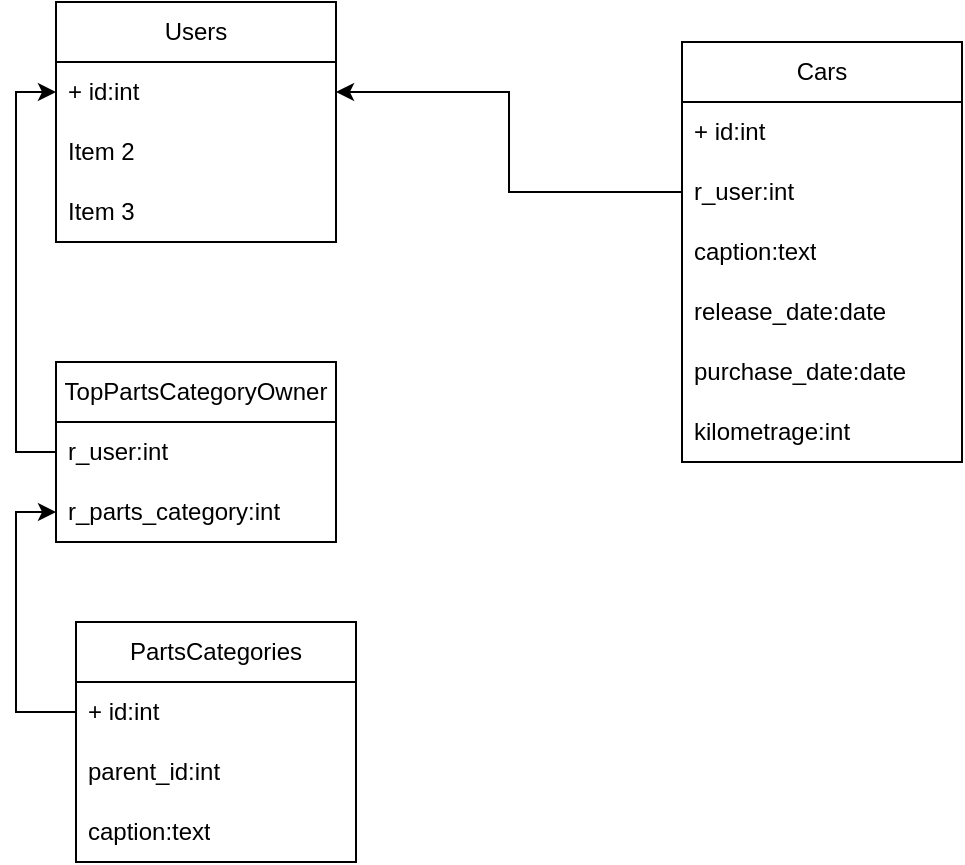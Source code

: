 <mxfile version="21.1.8" type="github">
  <diagram name="Page-1" id="efa7a0a1-bf9b-a30e-e6df-94a7791c09e9">
    <mxGraphModel dx="1434" dy="796" grid="1" gridSize="10" guides="1" tooltips="1" connect="1" arrows="1" fold="1" page="1" pageScale="1" pageWidth="826" pageHeight="1169" background="none" math="0" shadow="0">
      <root>
        <mxCell id="0" />
        <mxCell id="1" parent="0" />
        <mxCell id="9qR-kxonWNVQnwuF6P_1-114" value="Users" style="swimlane;fontStyle=0;childLayout=stackLayout;horizontal=1;startSize=30;horizontalStack=0;resizeParent=1;resizeParentMax=0;resizeLast=0;collapsible=1;marginBottom=0;whiteSpace=wrap;html=1;" vertex="1" parent="1">
          <mxGeometry x="30" y="30" width="140" height="120" as="geometry" />
        </mxCell>
        <mxCell id="9qR-kxonWNVQnwuF6P_1-115" value="+ id:int" style="text;strokeColor=none;fillColor=none;align=left;verticalAlign=middle;spacingLeft=4;spacingRight=4;overflow=hidden;points=[[0,0.5],[1,0.5]];portConstraint=eastwest;rotatable=0;whiteSpace=wrap;html=1;" vertex="1" parent="9qR-kxonWNVQnwuF6P_1-114">
          <mxGeometry y="30" width="140" height="30" as="geometry" />
        </mxCell>
        <mxCell id="9qR-kxonWNVQnwuF6P_1-116" value="Item 2" style="text;strokeColor=none;fillColor=none;align=left;verticalAlign=middle;spacingLeft=4;spacingRight=4;overflow=hidden;points=[[0,0.5],[1,0.5]];portConstraint=eastwest;rotatable=0;whiteSpace=wrap;html=1;" vertex="1" parent="9qR-kxonWNVQnwuF6P_1-114">
          <mxGeometry y="60" width="140" height="30" as="geometry" />
        </mxCell>
        <mxCell id="9qR-kxonWNVQnwuF6P_1-117" value="Item 3" style="text;strokeColor=none;fillColor=none;align=left;verticalAlign=middle;spacingLeft=4;spacingRight=4;overflow=hidden;points=[[0,0.5],[1,0.5]];portConstraint=eastwest;rotatable=0;whiteSpace=wrap;html=1;" vertex="1" parent="9qR-kxonWNVQnwuF6P_1-114">
          <mxGeometry y="90" width="140" height="30" as="geometry" />
        </mxCell>
        <mxCell id="9qR-kxonWNVQnwuF6P_1-118" value="Cars" style="swimlane;fontStyle=0;childLayout=stackLayout;horizontal=1;startSize=30;horizontalStack=0;resizeParent=1;resizeParentMax=0;resizeLast=0;collapsible=1;marginBottom=0;whiteSpace=wrap;html=1;" vertex="1" parent="1">
          <mxGeometry x="343" y="50" width="140" height="210" as="geometry" />
        </mxCell>
        <mxCell id="9qR-kxonWNVQnwuF6P_1-119" value="+ id:int" style="text;strokeColor=none;fillColor=none;align=left;verticalAlign=middle;spacingLeft=4;spacingRight=4;overflow=hidden;points=[[0,0.5],[1,0.5]];portConstraint=eastwest;rotatable=0;whiteSpace=wrap;html=1;" vertex="1" parent="9qR-kxonWNVQnwuF6P_1-118">
          <mxGeometry y="30" width="140" height="30" as="geometry" />
        </mxCell>
        <mxCell id="9qR-kxonWNVQnwuF6P_1-120" value="r_user:int" style="text;strokeColor=none;fillColor=none;align=left;verticalAlign=middle;spacingLeft=4;spacingRight=4;overflow=hidden;points=[[0,0.5],[1,0.5]];portConstraint=eastwest;rotatable=0;whiteSpace=wrap;html=1;" vertex="1" parent="9qR-kxonWNVQnwuF6P_1-118">
          <mxGeometry y="60" width="140" height="30" as="geometry" />
        </mxCell>
        <mxCell id="9qR-kxonWNVQnwuF6P_1-121" value="caption:text" style="text;strokeColor=none;fillColor=none;align=left;verticalAlign=middle;spacingLeft=4;spacingRight=4;overflow=hidden;points=[[0,0.5],[1,0.5]];portConstraint=eastwest;rotatable=0;whiteSpace=wrap;html=1;" vertex="1" parent="9qR-kxonWNVQnwuF6P_1-118">
          <mxGeometry y="90" width="140" height="30" as="geometry" />
        </mxCell>
        <mxCell id="9qR-kxonWNVQnwuF6P_1-123" value="release_date:date" style="text;strokeColor=none;fillColor=none;align=left;verticalAlign=middle;spacingLeft=4;spacingRight=4;overflow=hidden;points=[[0,0.5],[1,0.5]];portConstraint=eastwest;rotatable=0;whiteSpace=wrap;html=1;" vertex="1" parent="9qR-kxonWNVQnwuF6P_1-118">
          <mxGeometry y="120" width="140" height="30" as="geometry" />
        </mxCell>
        <mxCell id="9qR-kxonWNVQnwuF6P_1-124" value="purchase_date:date" style="text;strokeColor=none;fillColor=none;align=left;verticalAlign=middle;spacingLeft=4;spacingRight=4;overflow=hidden;points=[[0,0.5],[1,0.5]];portConstraint=eastwest;rotatable=0;whiteSpace=wrap;html=1;" vertex="1" parent="9qR-kxonWNVQnwuF6P_1-118">
          <mxGeometry y="150" width="140" height="30" as="geometry" />
        </mxCell>
        <mxCell id="9qR-kxonWNVQnwuF6P_1-125" value="kilometrage:int" style="text;strokeColor=none;fillColor=none;align=left;verticalAlign=middle;spacingLeft=4;spacingRight=4;overflow=hidden;points=[[0,0.5],[1,0.5]];portConstraint=eastwest;rotatable=0;whiteSpace=wrap;html=1;" vertex="1" parent="9qR-kxonWNVQnwuF6P_1-118">
          <mxGeometry y="180" width="140" height="30" as="geometry" />
        </mxCell>
        <mxCell id="9qR-kxonWNVQnwuF6P_1-122" style="edgeStyle=orthogonalEdgeStyle;rounded=0;orthogonalLoop=1;jettySize=auto;html=1;exitX=0;exitY=0.5;exitDx=0;exitDy=0;entryX=1;entryY=0.5;entryDx=0;entryDy=0;" edge="1" parent="1" source="9qR-kxonWNVQnwuF6P_1-120" target="9qR-kxonWNVQnwuF6P_1-115">
          <mxGeometry relative="1" as="geometry" />
        </mxCell>
        <mxCell id="9qR-kxonWNVQnwuF6P_1-126" value="PartsCategories" style="swimlane;fontStyle=0;childLayout=stackLayout;horizontal=1;startSize=30;horizontalStack=0;resizeParent=1;resizeParentMax=0;resizeLast=0;collapsible=1;marginBottom=0;whiteSpace=wrap;html=1;" vertex="1" parent="1">
          <mxGeometry x="40" y="340" width="140" height="120" as="geometry" />
        </mxCell>
        <mxCell id="9qR-kxonWNVQnwuF6P_1-127" value="+ id:int" style="text;strokeColor=none;fillColor=none;align=left;verticalAlign=middle;spacingLeft=4;spacingRight=4;overflow=hidden;points=[[0,0.5],[1,0.5]];portConstraint=eastwest;rotatable=0;whiteSpace=wrap;html=1;" vertex="1" parent="9qR-kxonWNVQnwuF6P_1-126">
          <mxGeometry y="30" width="140" height="30" as="geometry" />
        </mxCell>
        <mxCell id="9qR-kxonWNVQnwuF6P_1-128" value="parent_id:int" style="text;strokeColor=none;fillColor=none;align=left;verticalAlign=middle;spacingLeft=4;spacingRight=4;overflow=hidden;points=[[0,0.5],[1,0.5]];portConstraint=eastwest;rotatable=0;whiteSpace=wrap;html=1;" vertex="1" parent="9qR-kxonWNVQnwuF6P_1-126">
          <mxGeometry y="60" width="140" height="30" as="geometry" />
        </mxCell>
        <mxCell id="9qR-kxonWNVQnwuF6P_1-129" value="caption:text" style="text;strokeColor=none;fillColor=none;align=left;verticalAlign=middle;spacingLeft=4;spacingRight=4;overflow=hidden;points=[[0,0.5],[1,0.5]];portConstraint=eastwest;rotatable=0;whiteSpace=wrap;html=1;" vertex="1" parent="9qR-kxonWNVQnwuF6P_1-126">
          <mxGeometry y="90" width="140" height="30" as="geometry" />
        </mxCell>
        <mxCell id="9qR-kxonWNVQnwuF6P_1-130" value="TopPartsCategoryOwner" style="swimlane;fontStyle=0;childLayout=stackLayout;horizontal=1;startSize=30;horizontalStack=0;resizeParent=1;resizeParentMax=0;resizeLast=0;collapsible=1;marginBottom=0;whiteSpace=wrap;html=1;" vertex="1" parent="1">
          <mxGeometry x="30" y="210" width="140" height="90" as="geometry" />
        </mxCell>
        <mxCell id="9qR-kxonWNVQnwuF6P_1-131" value="r_user:int" style="text;strokeColor=none;fillColor=none;align=left;verticalAlign=middle;spacingLeft=4;spacingRight=4;overflow=hidden;points=[[0,0.5],[1,0.5]];portConstraint=eastwest;rotatable=0;whiteSpace=wrap;html=1;" vertex="1" parent="9qR-kxonWNVQnwuF6P_1-130">
          <mxGeometry y="30" width="140" height="30" as="geometry" />
        </mxCell>
        <mxCell id="9qR-kxonWNVQnwuF6P_1-134" value="r_parts_category:int" style="text;strokeColor=none;fillColor=none;align=left;verticalAlign=middle;spacingLeft=4;spacingRight=4;overflow=hidden;points=[[0,0.5],[1,0.5]];portConstraint=eastwest;rotatable=0;whiteSpace=wrap;html=1;" vertex="1" parent="9qR-kxonWNVQnwuF6P_1-130">
          <mxGeometry y="60" width="140" height="30" as="geometry" />
        </mxCell>
        <mxCell id="9qR-kxonWNVQnwuF6P_1-135" style="edgeStyle=orthogonalEdgeStyle;rounded=0;orthogonalLoop=1;jettySize=auto;html=1;exitX=0;exitY=0.5;exitDx=0;exitDy=0;entryX=0;entryY=0.5;entryDx=0;entryDy=0;" edge="1" parent="1" source="9qR-kxonWNVQnwuF6P_1-131" target="9qR-kxonWNVQnwuF6P_1-115">
          <mxGeometry relative="1" as="geometry" />
        </mxCell>
        <mxCell id="9qR-kxonWNVQnwuF6P_1-136" style="edgeStyle=orthogonalEdgeStyle;rounded=0;orthogonalLoop=1;jettySize=auto;html=1;exitX=0;exitY=0.5;exitDx=0;exitDy=0;entryX=0;entryY=0.5;entryDx=0;entryDy=0;" edge="1" parent="1" source="9qR-kxonWNVQnwuF6P_1-127" target="9qR-kxonWNVQnwuF6P_1-134">
          <mxGeometry relative="1" as="geometry" />
        </mxCell>
      </root>
    </mxGraphModel>
  </diagram>
</mxfile>
